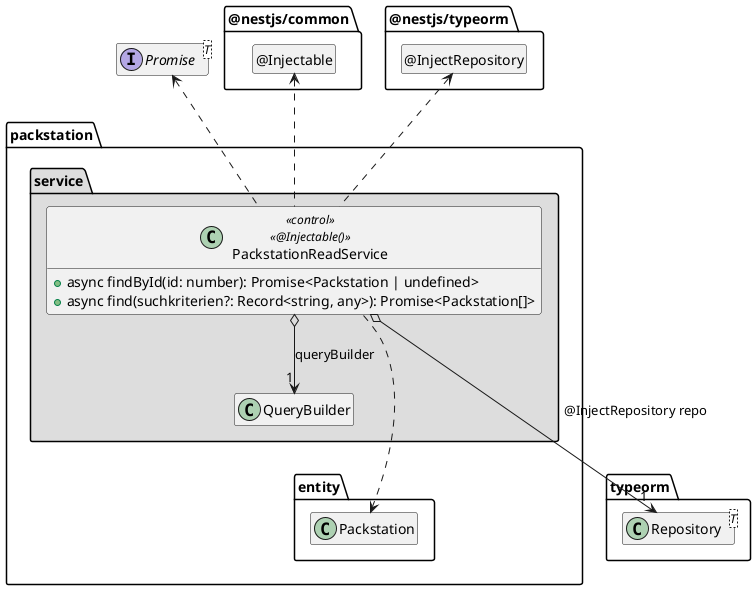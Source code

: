 @startuml Anwendungskern

interface Promise<T>

package @nestjs/common {
  class "@Injectable" as Injectable
  hide Injectable circle
}

package typeorm {
  class Repository<T>
}

package @nestjs/typeorm {
  class "@InjectRepository" as InjectRepository
  hide InjectRepository circle
}

package packstation {
  package entity {
    class Packstation
  }

  package service #DDDDDD {
    class QueryBuilder

    class PackstationReadService << control >> <<@Injectable()>> {
      + async findById(id: number): Promise<Packstation | undefined>
      + async find(suchkriterien?: Record<string, any>): Promise<Packstation[]>
    }

    PackstationReadService o--> "1" QueryBuilder: queryBuilder
    PackstationReadService o--> "1" Repository: @InjectRepository repo

    PackstationReadService .up.> Injectable
    PackstationReadService .up.> InjectRepository

    PackstationReadService .up.> Promise
    PackstationReadService ..> Packstation

    QueryBuilder .[hidden].> Repository
    QueryBuilder .[hidden].> Packstation
  }
}

hide empty members

@enduml
